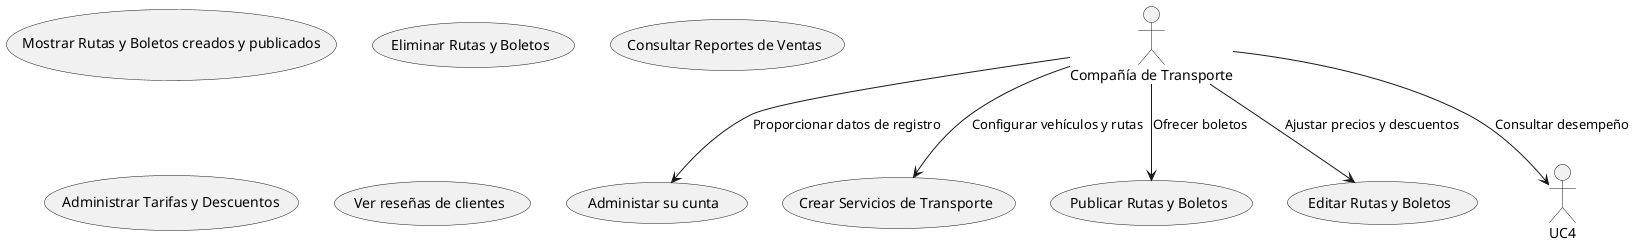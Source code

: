 @startuml c
actor "Compañía de Transporte" as Company

    usecase "Registrar Compañía" as UC1
    usecase "Administar su cunta" as UC1
    usecase "Crear Servicios de Transporte" as UC2
    usecase "Publicar Rutas y Boletos" as UC3
    usecase "Editar Rutas y Boletos" as UC5
    usecase "Mostrar Rutas y Boletos creados y publicados" as UC6
    usecase "Eliminar Rutas y Boletos" as UC7
    usecase "Consultar Reportes de Ventas" as UC8
    usecase "Administrar Tarifas y Descuentos" as UC9
    usecase "Estadiasticas de ventas" as UC10
    usecase "Ver reseñas de clientes" as UC10


Company --> UC1 : "Proporcionar datos de registro"
Company --> UC2 : "Configurar vehículos y rutas"
Company --> UC3 : "Ofrecer boletos"
Company --> UC4 : "Consultar desempeño"
Company --> UC5 : "Ajustar precios y descuentos"

@enduml

